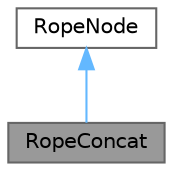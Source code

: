 digraph "RopeConcat"
{
 // LATEX_PDF_SIZE
  bgcolor="transparent";
  edge [fontname=Helvetica,fontsize=10,labelfontname=Helvetica,labelfontsize=10];
  node [fontname=Helvetica,fontsize=10,shape=box,height=0.2,width=0.4];
  Node1 [id="Node000001",label="RopeConcat",height=0.2,width=0.4,color="gray40", fillcolor="grey60", style="filled", fontcolor="black",tooltip="Represents a concatenation node in a Rope data structure."];
  Node2 -> Node1 [id="edge1_Node000001_Node000002",dir="back",color="steelblue1",style="solid",tooltip=" "];
  Node2 [id="Node000002",label="RopeNode",height=0.2,width=0.4,color="gray40", fillcolor="white", style="filled",URL="$classRopeNode.html",tooltip="Abstract base class representing a node in a Rope data structure."];
}
